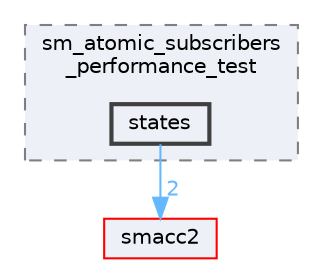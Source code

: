 digraph "smacc2_performance_tools/performance_tests/sm_atomic_subscribers_performance_test/include/sm_atomic_subscribers_performance_test/states"
{
 // LATEX_PDF_SIZE
  bgcolor="transparent";
  edge [fontname=Helvetica,fontsize=10,labelfontname=Helvetica,labelfontsize=10];
  node [fontname=Helvetica,fontsize=10,shape=box,height=0.2,width=0.4];
  compound=true
  subgraph clusterdir_e7d6f234d38aa509ab8894fd16b88c2a {
    graph [ bgcolor="#edf0f7", pencolor="grey50", label="sm_atomic_subscribers\l_performance_test", fontname=Helvetica,fontsize=10 style="filled,dashed", URL="dir_e7d6f234d38aa509ab8894fd16b88c2a.html",tooltip=""]
  dir_c8d89946cbf075009f6361f5cb6b40a1 [label="states", fillcolor="#edf0f7", color="grey25", style="filled,bold", URL="dir_c8d89946cbf075009f6361f5cb6b40a1.html",tooltip=""];
  }
  dir_ce4c19d6108cf5285f3105ec9cd73bf1 [label="smacc2", fillcolor="#edf0f7", color="red", style="filled", URL="dir_ce4c19d6108cf5285f3105ec9cd73bf1.html",tooltip=""];
  dir_c8d89946cbf075009f6361f5cb6b40a1->dir_ce4c19d6108cf5285f3105ec9cd73bf1 [headlabel="2", labeldistance=1.5 headhref="dir_000166_000123.html" color="steelblue1" fontcolor="steelblue1"];
}
